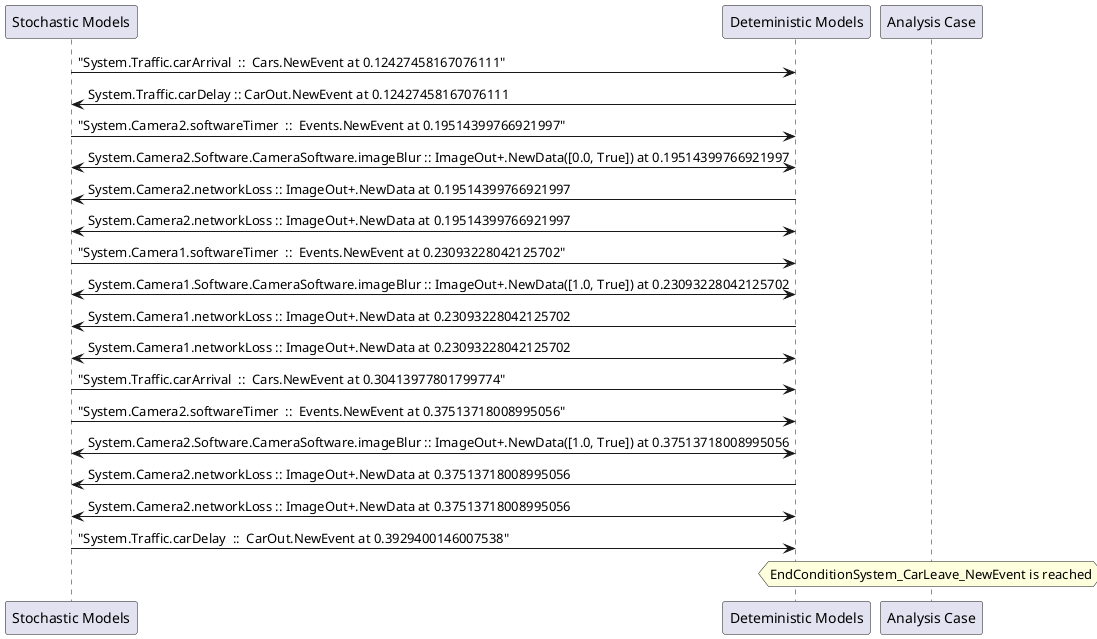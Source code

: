 
	@startuml
	participant "Stochastic Models" as stochmodel
	participant "Deteministic Models" as detmodel
	participant "Analysis Case" as analysis
	{14447_stop} stochmodel -> detmodel : "System.Traffic.carArrival  ::  Cars.NewEvent at 0.12427458167076111"
{14457_start} detmodel -> stochmodel : System.Traffic.carDelay :: CarOut.NewEvent at 0.12427458167076111
{14431_stop} stochmodel -> detmodel : "System.Camera2.softwareTimer  ::  Events.NewEvent at 0.19514399766921997"
detmodel <-> stochmodel : System.Camera2.Software.CameraSoftware.imageBlur :: ImageOut+.NewData([0.0, True]) at 0.19514399766921997
detmodel -> stochmodel : System.Camera2.networkLoss :: ImageOut+.NewData at 0.19514399766921997
detmodel <-> stochmodel : System.Camera2.networkLoss :: ImageOut+.NewData at 0.19514399766921997
{14415_stop} stochmodel -> detmodel : "System.Camera1.softwareTimer  ::  Events.NewEvent at 0.23093228042125702"
detmodel <-> stochmodel : System.Camera1.Software.CameraSoftware.imageBlur :: ImageOut+.NewData([1.0, True]) at 0.23093228042125702
detmodel -> stochmodel : System.Camera1.networkLoss :: ImageOut+.NewData at 0.23093228042125702
detmodel <-> stochmodel : System.Camera1.networkLoss :: ImageOut+.NewData at 0.23093228042125702
{14448_stop} stochmodel -> detmodel : "System.Traffic.carArrival  ::  Cars.NewEvent at 0.30413977801799774"
{14432_stop} stochmodel -> detmodel : "System.Camera2.softwareTimer  ::  Events.NewEvent at 0.37513718008995056"
detmodel <-> stochmodel : System.Camera2.Software.CameraSoftware.imageBlur :: ImageOut+.NewData([1.0, True]) at 0.37513718008995056
detmodel -> stochmodel : System.Camera2.networkLoss :: ImageOut+.NewData at 0.37513718008995056
detmodel <-> stochmodel : System.Camera2.networkLoss :: ImageOut+.NewData at 0.37513718008995056
{14457_stop} stochmodel -> detmodel : "System.Traffic.carDelay  ::  CarOut.NewEvent at 0.3929400146007538"
{14457_start} <-> {14457_stop} : delay
hnote over analysis 
EndConditionSystem_CarLeave_NewEvent is reached
endnote
@enduml